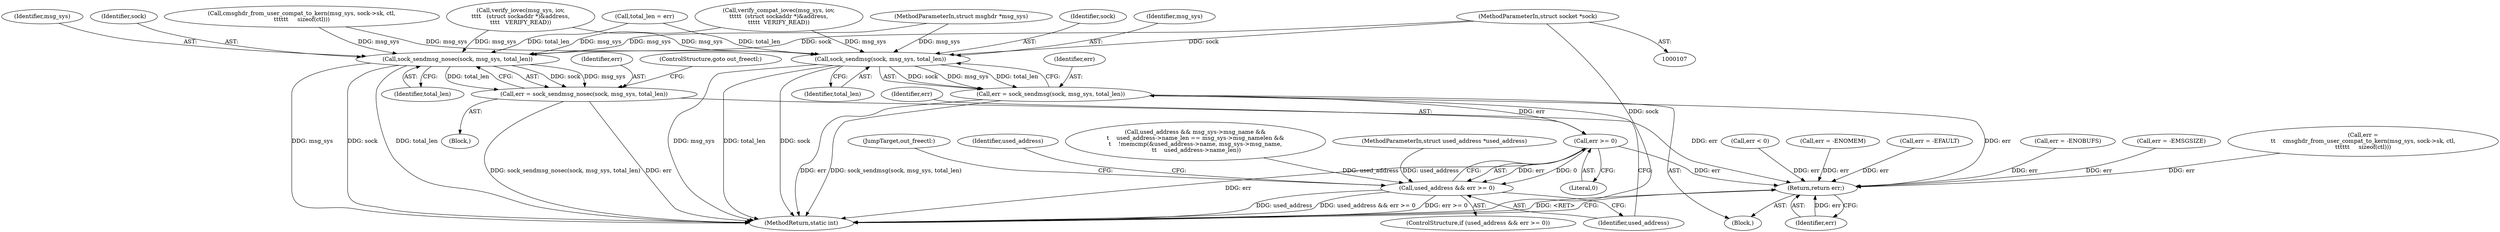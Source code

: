 digraph "0_linux_bc909d9ddbf7778371e36a651d6e4194b1cc7d4c@pointer" {
"1000108" [label="(MethodParameterIn,struct socket *sock)"];
"1000375" [label="(Call,sock_sendmsg_nosec(sock, msg_sys, total_len))"];
"1000373" [label="(Call,err = sock_sendmsg_nosec(sock, msg_sys, total_len))"];
"1000438" [label="(Return,return err;)"];
"1000382" [label="(Call,sock_sendmsg(sock, msg_sys, total_len))"];
"1000380" [label="(Call,err = sock_sendmsg(sock, msg_sys, total_len))"];
"1000389" [label="(Call,err >= 0)"];
"1000387" [label="(Call,used_address && err >= 0)"];
"1000395" [label="(Identifier,used_address)"];
"1000212" [label="(Call,verify_compat_iovec(msg_sys, iov,\n\t\t\t\t\t  (struct sockaddr *)&address,\n\t\t\t\t\t  VERIFY_READ))"];
"1000239" [label="(Call,err = -ENOBUFS)"];
"1000346" [label="(Call,used_address && msg_sys->msg_name &&\n\t    used_address->name_len == msg_sys->msg_namelen &&\n\t    !memcmp(&used_address->name, msg_sys->msg_name,\n \t\t    used_address->name_len))"];
"1000440" [label="(MethodReturn,static int)"];
"1000382" [label="(Call,sock_sendmsg(sock, msg_sys, total_len))"];
"1000387" [label="(Call,used_address && err >= 0)"];
"1000373" [label="(Call,err = sock_sendmsg_nosec(sock, msg_sys, total_len))"];
"1000377" [label="(Identifier,msg_sys)"];
"1000438" [label="(Return,return err;)"];
"1000383" [label="(Identifier,sock)"];
"1000112" [label="(MethodParameterIn,struct used_address *used_address)"];
"1000163" [label="(Call,err = -EMSGSIZE)"];
"1000381" [label="(Identifier,err)"];
"1000262" [label="(Call,err =\n\t\t    cmsghdr_from_user_compat_to_kern(msg_sys, sock->sk, ctl,\n\t\t\t\t\t\t     sizeof(ctl)))"];
"1000108" [label="(MethodParameterIn,struct socket *sock)"];
"1000113" [label="(Block,)"];
"1000380" [label="(Call,err = sock_sendmsg(sock, msg_sys, total_len))"];
"1000385" [label="(Identifier,total_len)"];
"1000232" [label="(Call,err < 0)"];
"1000375" [label="(Call,sock_sendmsg_nosec(sock, msg_sys, total_len))"];
"1000374" [label="(Identifier,err)"];
"1000379" [label="(ControlStructure,goto out_freectl;)"];
"1000264" [label="(Call,cmsghdr_from_user_compat_to_kern(msg_sys, sock->sk, ctl,\n\t\t\t\t\t\t     sizeof(ctl)))"];
"1000388" [label="(Identifier,used_address)"];
"1000386" [label="(ControlStructure,if (used_address && err >= 0))"];
"1000236" [label="(Call,total_len = err)"];
"1000376" [label="(Identifier,sock)"];
"1000174" [label="(Call,err = -ENOMEM)"];
"1000223" [label="(Call,verify_iovec(msg_sys, iov,\n\t\t\t\t   (struct sockaddr *)&address,\n\t\t\t\t   VERIFY_READ))"];
"1000378" [label="(Identifier,total_len)"];
"1000372" [label="(Block,)"];
"1000389" [label="(Call,err >= 0)"];
"1000390" [label="(Identifier,err)"];
"1000415" [label="(JumpTarget,out_freectl:)"];
"1000308" [label="(Call,err = -EFAULT)"];
"1000384" [label="(Identifier,msg_sys)"];
"1000391" [label="(Literal,0)"];
"1000439" [label="(Identifier,err)"];
"1000110" [label="(MethodParameterIn,struct msghdr *msg_sys)"];
"1000108" -> "1000107"  [label="AST: "];
"1000108" -> "1000440"  [label="DDG: sock"];
"1000108" -> "1000375"  [label="DDG: sock"];
"1000108" -> "1000382"  [label="DDG: sock"];
"1000375" -> "1000373"  [label="AST: "];
"1000375" -> "1000378"  [label="CFG: "];
"1000376" -> "1000375"  [label="AST: "];
"1000377" -> "1000375"  [label="AST: "];
"1000378" -> "1000375"  [label="AST: "];
"1000373" -> "1000375"  [label="CFG: "];
"1000375" -> "1000440"  [label="DDG: sock"];
"1000375" -> "1000440"  [label="DDG: msg_sys"];
"1000375" -> "1000440"  [label="DDG: total_len"];
"1000375" -> "1000373"  [label="DDG: sock"];
"1000375" -> "1000373"  [label="DDG: msg_sys"];
"1000375" -> "1000373"  [label="DDG: total_len"];
"1000264" -> "1000375"  [label="DDG: msg_sys"];
"1000223" -> "1000375"  [label="DDG: msg_sys"];
"1000212" -> "1000375"  [label="DDG: msg_sys"];
"1000110" -> "1000375"  [label="DDG: msg_sys"];
"1000236" -> "1000375"  [label="DDG: total_len"];
"1000373" -> "1000372"  [label="AST: "];
"1000374" -> "1000373"  [label="AST: "];
"1000379" -> "1000373"  [label="CFG: "];
"1000373" -> "1000440"  [label="DDG: sock_sendmsg_nosec(sock, msg_sys, total_len)"];
"1000373" -> "1000440"  [label="DDG: err"];
"1000373" -> "1000438"  [label="DDG: err"];
"1000438" -> "1000113"  [label="AST: "];
"1000438" -> "1000439"  [label="CFG: "];
"1000439" -> "1000438"  [label="AST: "];
"1000440" -> "1000438"  [label="CFG: "];
"1000438" -> "1000440"  [label="DDG: <RET>"];
"1000439" -> "1000438"  [label="DDG: err"];
"1000232" -> "1000438"  [label="DDG: err"];
"1000239" -> "1000438"  [label="DDG: err"];
"1000262" -> "1000438"  [label="DDG: err"];
"1000389" -> "1000438"  [label="DDG: err"];
"1000380" -> "1000438"  [label="DDG: err"];
"1000174" -> "1000438"  [label="DDG: err"];
"1000163" -> "1000438"  [label="DDG: err"];
"1000308" -> "1000438"  [label="DDG: err"];
"1000382" -> "1000380"  [label="AST: "];
"1000382" -> "1000385"  [label="CFG: "];
"1000383" -> "1000382"  [label="AST: "];
"1000384" -> "1000382"  [label="AST: "];
"1000385" -> "1000382"  [label="AST: "];
"1000380" -> "1000382"  [label="CFG: "];
"1000382" -> "1000440"  [label="DDG: sock"];
"1000382" -> "1000440"  [label="DDG: msg_sys"];
"1000382" -> "1000440"  [label="DDG: total_len"];
"1000382" -> "1000380"  [label="DDG: sock"];
"1000382" -> "1000380"  [label="DDG: msg_sys"];
"1000382" -> "1000380"  [label="DDG: total_len"];
"1000264" -> "1000382"  [label="DDG: msg_sys"];
"1000223" -> "1000382"  [label="DDG: msg_sys"];
"1000212" -> "1000382"  [label="DDG: msg_sys"];
"1000110" -> "1000382"  [label="DDG: msg_sys"];
"1000236" -> "1000382"  [label="DDG: total_len"];
"1000380" -> "1000113"  [label="AST: "];
"1000381" -> "1000380"  [label="AST: "];
"1000388" -> "1000380"  [label="CFG: "];
"1000380" -> "1000440"  [label="DDG: sock_sendmsg(sock, msg_sys, total_len)"];
"1000380" -> "1000440"  [label="DDG: err"];
"1000380" -> "1000389"  [label="DDG: err"];
"1000389" -> "1000387"  [label="AST: "];
"1000389" -> "1000391"  [label="CFG: "];
"1000390" -> "1000389"  [label="AST: "];
"1000391" -> "1000389"  [label="AST: "];
"1000387" -> "1000389"  [label="CFG: "];
"1000389" -> "1000440"  [label="DDG: err"];
"1000389" -> "1000387"  [label="DDG: err"];
"1000389" -> "1000387"  [label="DDG: 0"];
"1000387" -> "1000386"  [label="AST: "];
"1000387" -> "1000388"  [label="CFG: "];
"1000388" -> "1000387"  [label="AST: "];
"1000395" -> "1000387"  [label="CFG: "];
"1000415" -> "1000387"  [label="CFG: "];
"1000387" -> "1000440"  [label="DDG: err >= 0"];
"1000387" -> "1000440"  [label="DDG: used_address"];
"1000387" -> "1000440"  [label="DDG: used_address && err >= 0"];
"1000346" -> "1000387"  [label="DDG: used_address"];
"1000112" -> "1000387"  [label="DDG: used_address"];
}
